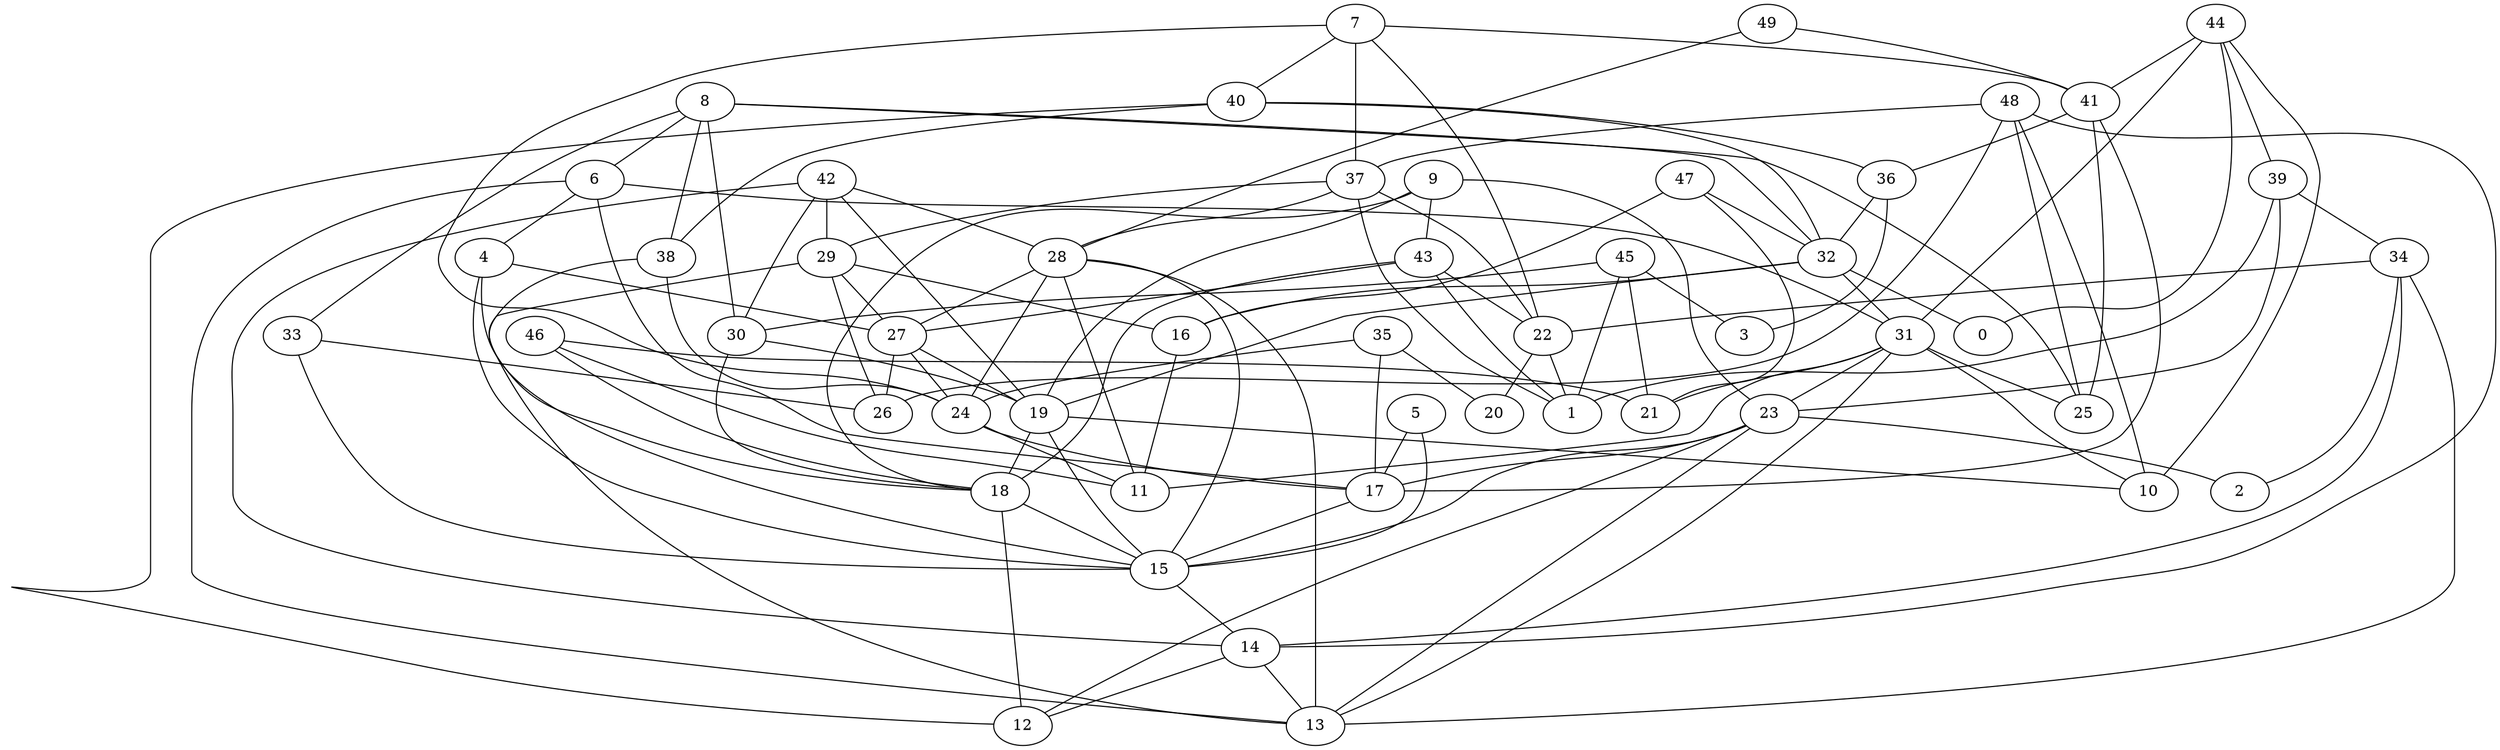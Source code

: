 digraph GG_graph {

subgraph G_graph {
edge [color = black]
"4" -> "15" [dir = none]
"4" -> "18" [dir = none]
"18" -> "15" [dir = none]
"14" -> "13" [dir = none]
"14" -> "12" [dir = none]
"34" -> "2" [dir = none]
"34" -> "14" [dir = none]
"34" -> "13" [dir = none]
"39" -> "1" [dir = none]
"39" -> "34" [dir = none]
"39" -> "23" [dir = none]
"46" -> "18" [dir = none]
"46" -> "11" [dir = none]
"46" -> "21" [dir = none]
"28" -> "27" [dir = none]
"28" -> "11" [dir = none]
"28" -> "24" [dir = none]
"28" -> "15" [dir = none]
"28" -> "13" [dir = none]
"41" -> "25" [dir = none]
"41" -> "17" [dir = none]
"41" -> "36" [dir = none]
"44" -> "39" [dir = none]
"44" -> "31" [dir = none]
"44" -> "41" [dir = none]
"44" -> "10" [dir = none]
"44" -> "0" [dir = none]
"17" -> "15" [dir = none]
"40" -> "12" [dir = none]
"40" -> "32" [dir = none]
"40" -> "36" [dir = none]
"49" -> "28" [dir = none]
"49" -> "41" [dir = none]
"42" -> "29" [dir = none]
"42" -> "14" [dir = none]
"42" -> "19" [dir = none]
"42" -> "28" [dir = none]
"42" -> "30" [dir = none]
"43" -> "18" [dir = none]
"43" -> "1" [dir = none]
"9" -> "18" [dir = none]
"9" -> "23" [dir = none]
"9" -> "19" [dir = none]
"9" -> "43" [dir = none]
"36" -> "32" [dir = none]
"36" -> "3" [dir = none]
"22" -> "20" [dir = none]
"22" -> "1" [dir = none]
"48" -> "26" [dir = none]
"48" -> "37" [dir = none]
"48" -> "14" [dir = none]
"48" -> "25" [dir = none]
"24" -> "11" [dir = none]
"24" -> "17" [dir = none]
"38" -> "15" [dir = none]
"38" -> "24" [dir = none]
"8" -> "6" [dir = none]
"8" -> "32" [dir = none]
"32" -> "0" [dir = none]
"32" -> "19" [dir = none]
"32" -> "31" [dir = none]
"32" -> "16" [dir = none]
"37" -> "28" [dir = none]
"37" -> "22" [dir = none]
"33" -> "15" [dir = none]
"33" -> "26" [dir = none]
"15" -> "14" [dir = none]
"29" -> "16" [dir = none]
"29" -> "13" [dir = none]
"29" -> "26" [dir = none]
"5" -> "17" [dir = none]
"5" -> "15" [dir = none]
"47" -> "21" [dir = none]
"47" -> "32" [dir = none]
"27" -> "19" [dir = none]
"27" -> "24" [dir = none]
"35" -> "17" [dir = none]
"35" -> "24" [dir = none]
"35" -> "20" [dir = none]
"31" -> "13" [dir = none]
"31" -> "21" [dir = none]
"31" -> "11" [dir = none]
"31" -> "25" [dir = none]
"31" -> "10" [dir = none]
"7" -> "41" [dir = none]
"7" -> "24" [dir = none]
"7" -> "37" [dir = none]
"19" -> "18" [dir = none]
"19" -> "15" [dir = none]
"30" -> "18" [dir = none]
"45" -> "3" [dir = none]
"45" -> "30" [dir = none]
"45" -> "21" [dir = none]
"6" -> "17" [dir = none]
"6" -> "13" [dir = none]
"23" -> "15" [dir = none]
"23" -> "17" [dir = none]
"23" -> "2" [dir = none]
"8" -> "38" [dir = none]
"7" -> "40" [dir = none]
"18" -> "12" [dir = none]
"8" -> "25" [dir = none]
"34" -> "22" [dir = none]
"7" -> "22" [dir = none]
"48" -> "10" [dir = none]
"27" -> "26" [dir = none]
"4" -> "27" [dir = none]
"29" -> "27" [dir = none]
"47" -> "16" [dir = none]
"45" -> "1" [dir = none]
"37" -> "29" [dir = none]
"23" -> "12" [dir = none]
"16" -> "11" [dir = none]
"8" -> "30" [dir = none]
"43" -> "27" [dir = none]
"37" -> "1" [dir = none]
"23" -> "13" [dir = none]
"19" -> "10" [dir = none]
"6" -> "31" [dir = none]
"40" -> "38" [dir = none]
"6" -> "4" [dir = none]
"43" -> "22" [dir = none]
"31" -> "23" [dir = none]
"8" -> "33" [dir = none]
"30" -> "19" [dir = none]
}

}
